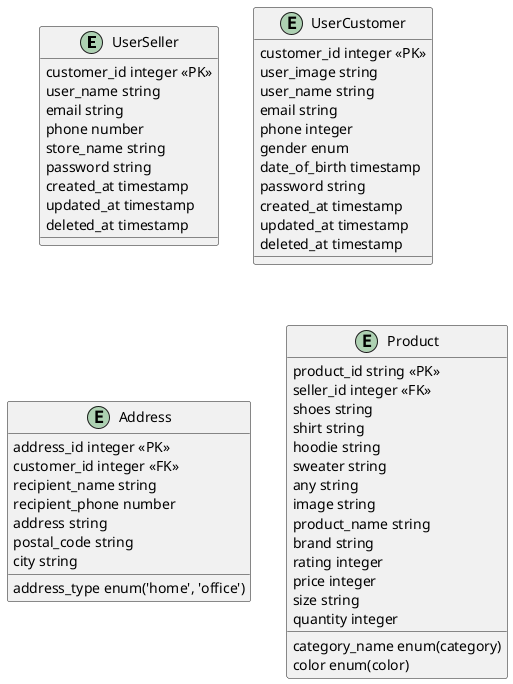 @startuml WhiteSmoke

entity UserSeller {
    customer_id integer <<PK>>
    user_name string
    email string
    phone number
    store_name string
    password string
    created_at timestamp
    updated_at timestamp
    deleted_at timestamp
}

entity UserCustomer {
    customer_id integer <<PK>>
    user_image string
    user_name string
    email string
    phone integer
    gender enum
    date_of_birth timestamp
    password string
    created_at timestamp
    updated_at timestamp
    deleted_at timestamp
}

entity Address {
    address_id integer <<PK>>
    customer_id integer <<FK>>
    address_type enum('home', 'office')
    recipient_name string
    recipient_phone number
    address string
    postal_code string
    city string
}

entity Product {
    product_id string <<PK>>
    seller_id integer <<FK>>
    category_name enum(category)
    shoes string
    shirt string
    hoodie string
    sweater string
    any string
    image string
    product_name string
    brand string
    rating integer
    price integer
    color enum(color)
    size string
    quantity integer
}

@enduml